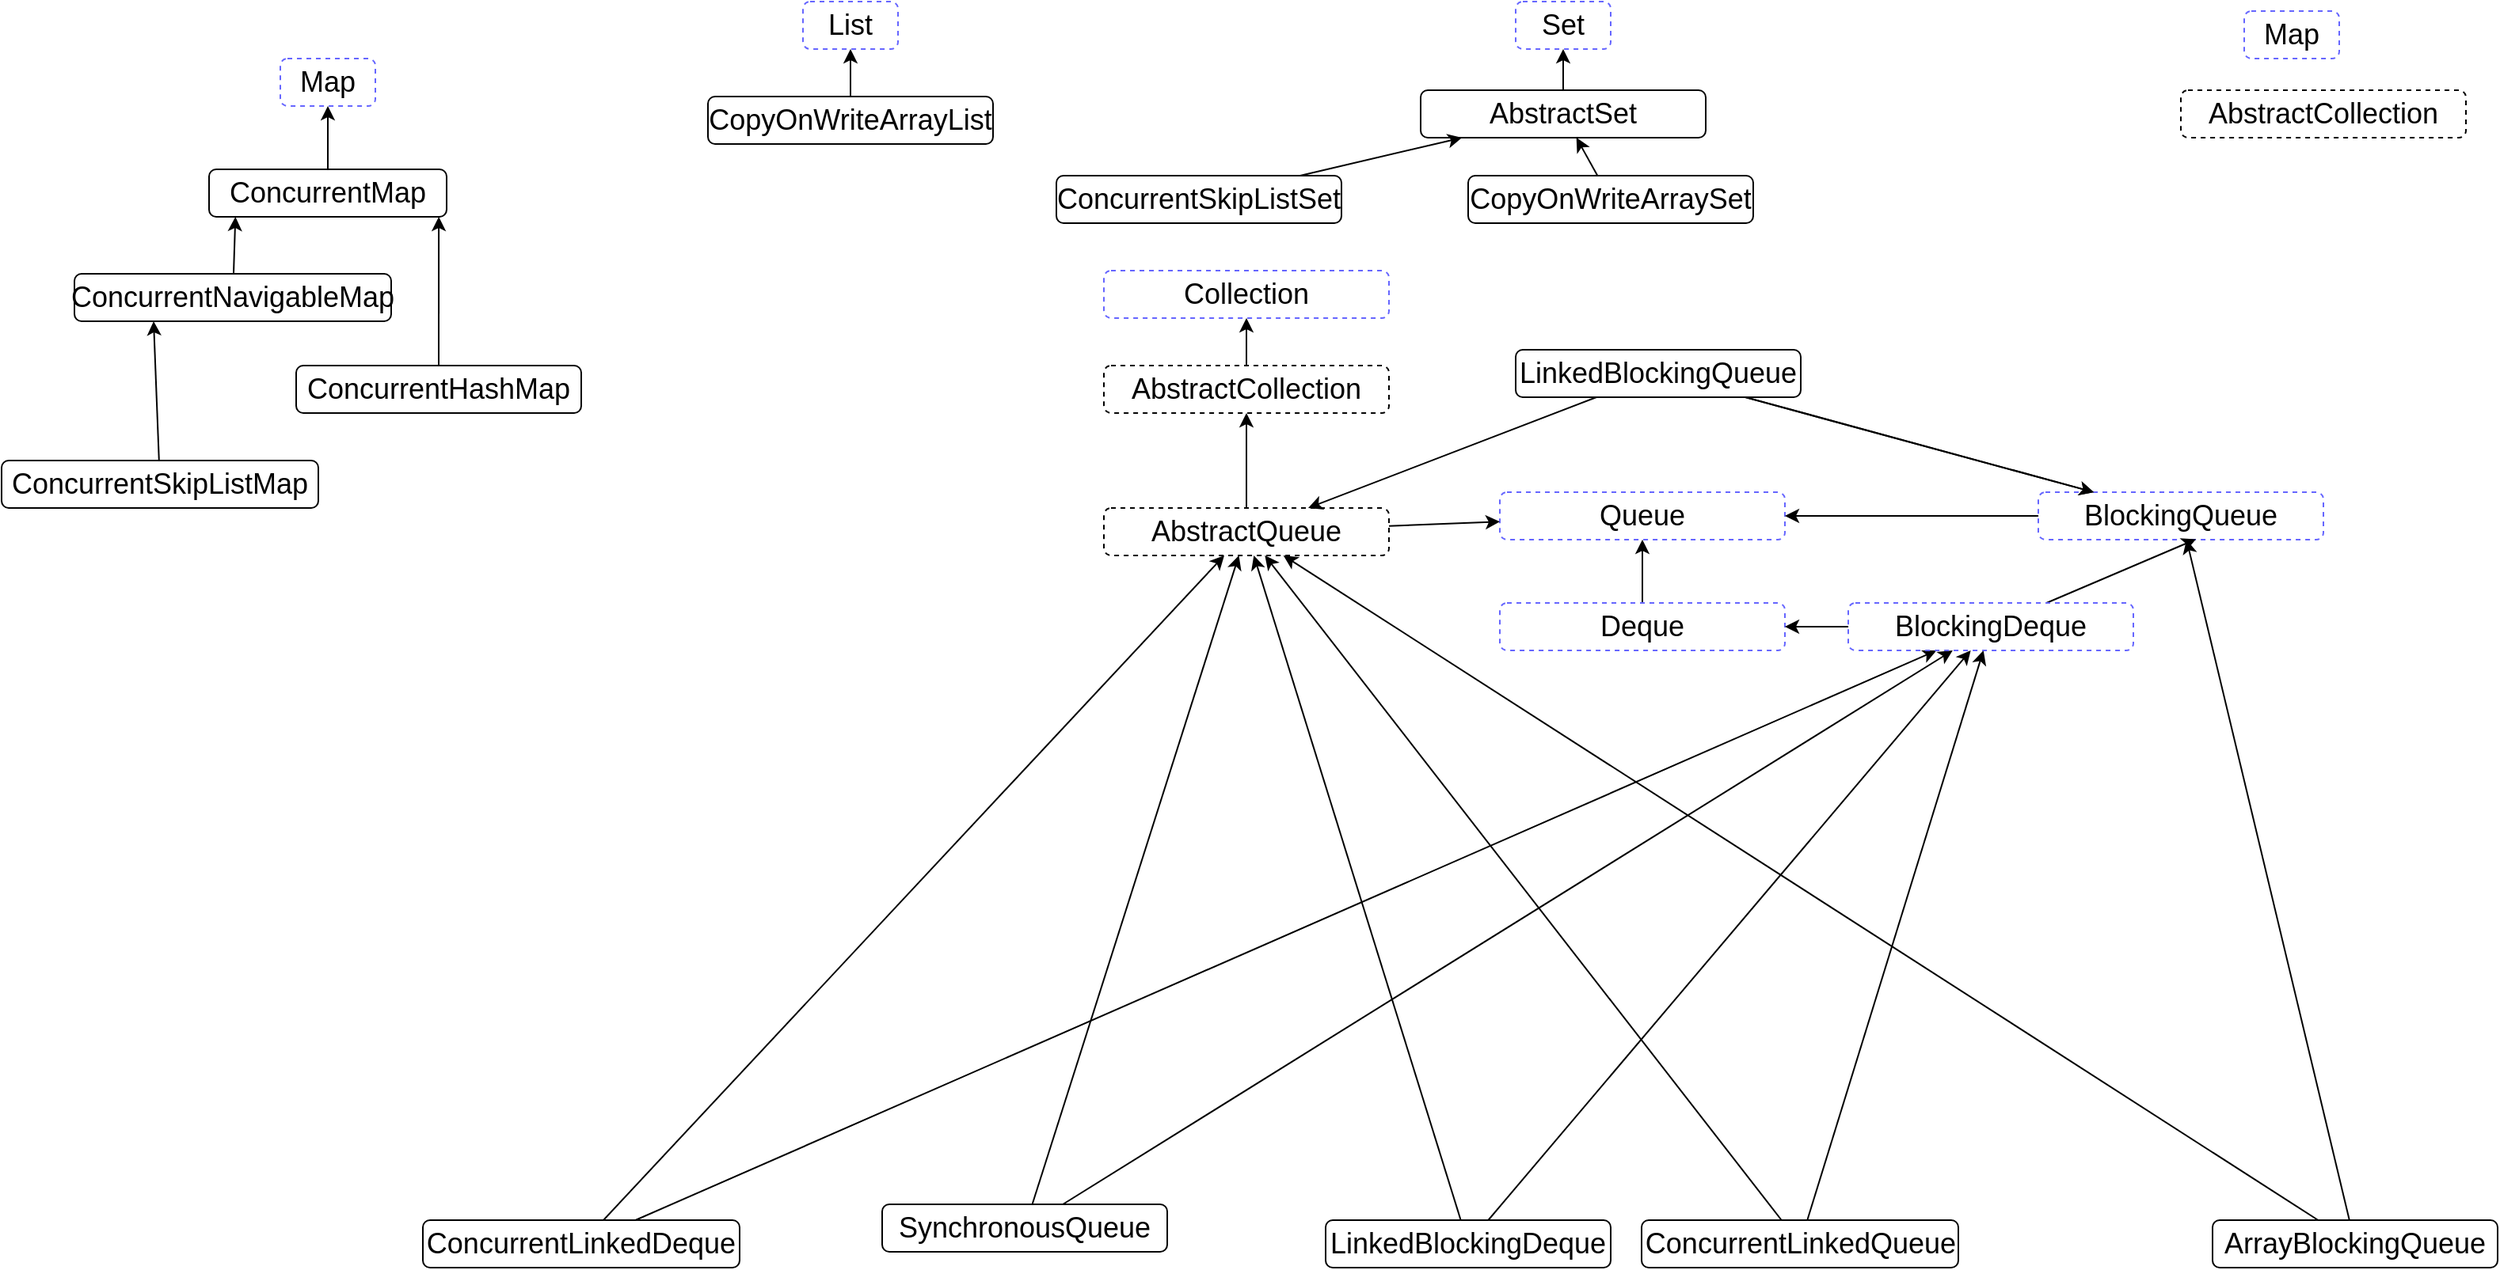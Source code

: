 <mxfile version="20.8.20" type="github">
  <diagram name="第 1 页" id="aYHBjUEOff3fImSK_q_Y">
    <mxGraphModel dx="1568" dy="584" grid="1" gridSize="10" guides="1" tooltips="1" connect="1" arrows="1" fold="1" page="1" pageScale="1" pageWidth="413" pageHeight="291" math="0" shadow="0">
      <root>
        <mxCell id="0" />
        <mxCell id="1" parent="0" />
        <mxCell id="oYAKj_EQ9goThP0TJi5V-1" value="Map" style="rounded=1;whiteSpace=wrap;html=1;fontSize=18;strokeColor=#6666FF;dashed=1;" vertex="1" parent="1">
          <mxGeometry x="-230" y="46" width="60" height="30" as="geometry" />
        </mxCell>
        <mxCell id="oYAKj_EQ9goThP0TJi5V-2" value="List" style="rounded=1;whiteSpace=wrap;html=1;fontSize=18;dashed=1;strokeColor=#6666FF;" vertex="1" parent="1">
          <mxGeometry x="100" y="10" width="60" height="30" as="geometry" />
        </mxCell>
        <mxCell id="oYAKj_EQ9goThP0TJi5V-3" value="Set" style="rounded=1;whiteSpace=wrap;html=1;fontSize=18;dashed=1;strokeColor=#6666FF;" vertex="1" parent="1">
          <mxGeometry x="550" y="10" width="60" height="30" as="geometry" />
        </mxCell>
        <mxCell id="oYAKj_EQ9goThP0TJi5V-24" style="rounded=0;orthogonalLoop=1;jettySize=auto;html=1;fontSize=18;" edge="1" parent="1" source="oYAKj_EQ9goThP0TJi5V-4" target="oYAKj_EQ9goThP0TJi5V-1">
          <mxGeometry relative="1" as="geometry" />
        </mxCell>
        <mxCell id="oYAKj_EQ9goThP0TJi5V-4" value="ConcurrentMap" style="rounded=1;whiteSpace=wrap;html=1;fontSize=18;" vertex="1" parent="1">
          <mxGeometry x="-275" y="116" width="150" height="30" as="geometry" />
        </mxCell>
        <mxCell id="oYAKj_EQ9goThP0TJi5V-32" value="" style="edgeStyle=none;rounded=0;orthogonalLoop=1;jettySize=auto;html=1;fontSize=18;" edge="1" parent="1" source="oYAKj_EQ9goThP0TJi5V-5" target="oYAKj_EQ9goThP0TJi5V-2">
          <mxGeometry relative="1" as="geometry" />
        </mxCell>
        <mxCell id="oYAKj_EQ9goThP0TJi5V-5" value="CopyOnWriteArrayList" style="rounded=1;whiteSpace=wrap;html=1;fontSize=18;" vertex="1" parent="1">
          <mxGeometry x="40" y="70" width="180" height="30" as="geometry" />
        </mxCell>
        <mxCell id="oYAKj_EQ9goThP0TJi5V-33" style="edgeStyle=none;rounded=0;orthogonalLoop=1;jettySize=auto;html=1;fontSize=18;" edge="1" parent="1" source="oYAKj_EQ9goThP0TJi5V-6" target="oYAKj_EQ9goThP0TJi5V-3">
          <mxGeometry relative="1" as="geometry" />
        </mxCell>
        <mxCell id="oYAKj_EQ9goThP0TJi5V-6" value="AbstractSet" style="rounded=1;whiteSpace=wrap;html=1;fontSize=18;" vertex="1" parent="1">
          <mxGeometry x="490" y="66" width="180" height="30" as="geometry" />
        </mxCell>
        <mxCell id="oYAKj_EQ9goThP0TJi5V-28" style="edgeStyle=none;rounded=0;orthogonalLoop=1;jettySize=auto;html=1;entryX=0.111;entryY=1;entryDx=0;entryDy=0;fontSize=18;entryPerimeter=0;" edge="1" parent="1" source="oYAKj_EQ9goThP0TJi5V-7" target="oYAKj_EQ9goThP0TJi5V-4">
          <mxGeometry relative="1" as="geometry" />
        </mxCell>
        <mxCell id="oYAKj_EQ9goThP0TJi5V-7" value="ConcurrentNavigableMap" style="rounded=1;whiteSpace=wrap;html=1;fontSize=18;" vertex="1" parent="1">
          <mxGeometry x="-360" y="182" width="200" height="30" as="geometry" />
        </mxCell>
        <mxCell id="oYAKj_EQ9goThP0TJi5V-34" style="edgeStyle=none;rounded=0;orthogonalLoop=1;jettySize=auto;html=1;fontSize=18;" edge="1" parent="1" source="oYAKj_EQ9goThP0TJi5V-8" target="oYAKj_EQ9goThP0TJi5V-6">
          <mxGeometry relative="1" as="geometry" />
        </mxCell>
        <mxCell id="oYAKj_EQ9goThP0TJi5V-8" value="ConcurrentSkipListSet" style="rounded=1;whiteSpace=wrap;html=1;fontSize=18;" vertex="1" parent="1">
          <mxGeometry x="260" y="120" width="180" height="30" as="geometry" />
        </mxCell>
        <mxCell id="oYAKj_EQ9goThP0TJi5V-35" style="edgeStyle=none;rounded=0;orthogonalLoop=1;jettySize=auto;html=1;fontSize=18;" edge="1" parent="1" source="oYAKj_EQ9goThP0TJi5V-9" target="oYAKj_EQ9goThP0TJi5V-6">
          <mxGeometry relative="1" as="geometry" />
        </mxCell>
        <mxCell id="oYAKj_EQ9goThP0TJi5V-9" value="CopyOnWriteArraySet" style="rounded=1;whiteSpace=wrap;html=1;fontSize=18;" vertex="1" parent="1">
          <mxGeometry x="520" y="120" width="180" height="30" as="geometry" />
        </mxCell>
        <mxCell id="oYAKj_EQ9goThP0TJi5V-31" style="edgeStyle=none;rounded=0;orthogonalLoop=1;jettySize=auto;html=1;entryX=0.967;entryY=1;entryDx=0;entryDy=0;entryPerimeter=0;fontSize=18;" edge="1" parent="1" source="oYAKj_EQ9goThP0TJi5V-10" target="oYAKj_EQ9goThP0TJi5V-4">
          <mxGeometry relative="1" as="geometry" />
        </mxCell>
        <mxCell id="oYAKj_EQ9goThP0TJi5V-10" value="ConcurrentHashMap" style="rounded=1;whiteSpace=wrap;html=1;fontSize=18;shadow=0;glass=0;imageWidth=24;" vertex="1" parent="1">
          <mxGeometry x="-220" y="240" width="180" height="30" as="geometry" />
        </mxCell>
        <mxCell id="oYAKj_EQ9goThP0TJi5V-11" value="Collection" style="rounded=1;whiteSpace=wrap;html=1;fontSize=18;dashed=1;strokeColor=#6666FF;" vertex="1" parent="1">
          <mxGeometry x="290" y="180" width="180" height="30" as="geometry" />
        </mxCell>
        <mxCell id="oYAKj_EQ9goThP0TJi5V-12" value="Queue" style="rounded=1;whiteSpace=wrap;html=1;fontSize=18;dashed=1;strokeColor=#6666FF;" vertex="1" parent="1">
          <mxGeometry x="540" y="320" width="180" height="30" as="geometry" />
        </mxCell>
        <mxCell id="oYAKj_EQ9goThP0TJi5V-40" style="edgeStyle=none;rounded=0;orthogonalLoop=1;jettySize=auto;html=1;fontSize=18;" edge="1" parent="1" source="oYAKj_EQ9goThP0TJi5V-13" target="oYAKj_EQ9goThP0TJi5V-12">
          <mxGeometry relative="1" as="geometry" />
        </mxCell>
        <mxCell id="oYAKj_EQ9goThP0TJi5V-13" value="BlockingQueue" style="rounded=1;whiteSpace=wrap;html=1;fontSize=18;dashed=1;strokeColor=#6666FF;" vertex="1" parent="1">
          <mxGeometry x="880" y="320" width="180" height="30" as="geometry" />
        </mxCell>
        <mxCell id="oYAKj_EQ9goThP0TJi5V-37" style="edgeStyle=none;rounded=0;orthogonalLoop=1;jettySize=auto;html=1;fontSize=18;" edge="1" parent="1" source="oYAKj_EQ9goThP0TJi5V-14" target="oYAKj_EQ9goThP0TJi5V-15">
          <mxGeometry relative="1" as="geometry" />
        </mxCell>
        <mxCell id="oYAKj_EQ9goThP0TJi5V-51" style="edgeStyle=none;rounded=0;orthogonalLoop=1;jettySize=auto;html=1;fontSize=18;" edge="1" parent="1" source="oYAKj_EQ9goThP0TJi5V-14" target="oYAKj_EQ9goThP0TJi5V-12">
          <mxGeometry relative="1" as="geometry" />
        </mxCell>
        <mxCell id="oYAKj_EQ9goThP0TJi5V-14" value="AbstractQueue" style="rounded=1;whiteSpace=wrap;html=1;fontSize=18;dashed=1;" vertex="1" parent="1">
          <mxGeometry x="290" y="330" width="180" height="30" as="geometry" />
        </mxCell>
        <mxCell id="oYAKj_EQ9goThP0TJi5V-36" style="edgeStyle=none;rounded=0;orthogonalLoop=1;jettySize=auto;html=1;fontSize=18;" edge="1" parent="1" source="oYAKj_EQ9goThP0TJi5V-15" target="oYAKj_EQ9goThP0TJi5V-11">
          <mxGeometry relative="1" as="geometry" />
        </mxCell>
        <mxCell id="oYAKj_EQ9goThP0TJi5V-15" value="AbstractCollection" style="rounded=1;whiteSpace=wrap;html=1;fontSize=18;dashed=1;" vertex="1" parent="1">
          <mxGeometry x="290" y="240" width="180" height="30" as="geometry" />
        </mxCell>
        <mxCell id="oYAKj_EQ9goThP0TJi5V-43" style="edgeStyle=none;rounded=0;orthogonalLoop=1;jettySize=auto;html=1;fontSize=18;" edge="1" parent="1" source="oYAKj_EQ9goThP0TJi5V-16" target="oYAKj_EQ9goThP0TJi5V-13">
          <mxGeometry relative="1" as="geometry" />
        </mxCell>
        <mxCell id="oYAKj_EQ9goThP0TJi5V-52" style="edgeStyle=none;rounded=0;orthogonalLoop=1;jettySize=auto;html=1;fontSize=18;" edge="1" parent="1" source="oYAKj_EQ9goThP0TJi5V-16" target="oYAKj_EQ9goThP0TJi5V-14">
          <mxGeometry relative="1" as="geometry" />
        </mxCell>
        <mxCell id="oYAKj_EQ9goThP0TJi5V-16" value="ArrayBlockingQueue" style="rounded=1;whiteSpace=wrap;html=1;fontSize=18;" vertex="1" parent="1">
          <mxGeometry x="990" y="780" width="180" height="30" as="geometry" />
        </mxCell>
        <mxCell id="oYAKj_EQ9goThP0TJi5V-44" style="edgeStyle=none;rounded=0;orthogonalLoop=1;jettySize=auto;html=1;fontSize=18;startArrow=none;" edge="1" parent="1" source="oYAKj_EQ9goThP0TJi5V-21" target="oYAKj_EQ9goThP0TJi5V-13">
          <mxGeometry relative="1" as="geometry" />
        </mxCell>
        <mxCell id="oYAKj_EQ9goThP0TJi5V-46" style="edgeStyle=none;rounded=0;orthogonalLoop=1;jettySize=auto;html=1;fontSize=18;" edge="1" parent="1" source="oYAKj_EQ9goThP0TJi5V-17" target="oYAKj_EQ9goThP0TJi5V-14">
          <mxGeometry relative="1" as="geometry" />
        </mxCell>
        <mxCell id="oYAKj_EQ9goThP0TJi5V-55" style="edgeStyle=none;rounded=0;orthogonalLoop=1;jettySize=auto;html=1;fontSize=18;" edge="1" parent="1" source="oYAKj_EQ9goThP0TJi5V-17" target="oYAKj_EQ9goThP0TJi5V-23">
          <mxGeometry relative="1" as="geometry" />
        </mxCell>
        <mxCell id="oYAKj_EQ9goThP0TJi5V-17" value="SynchronousQueue" style="rounded=1;whiteSpace=wrap;html=1;fontSize=18;" vertex="1" parent="1">
          <mxGeometry x="150" y="770" width="180" height="30" as="geometry" />
        </mxCell>
        <mxCell id="oYAKj_EQ9goThP0TJi5V-47" style="edgeStyle=none;rounded=0;orthogonalLoop=1;jettySize=auto;html=1;fontSize=18;" edge="1" parent="1" source="oYAKj_EQ9goThP0TJi5V-18" target="oYAKj_EQ9goThP0TJi5V-14">
          <mxGeometry relative="1" as="geometry" />
        </mxCell>
        <mxCell id="oYAKj_EQ9goThP0TJi5V-53" style="edgeStyle=none;rounded=0;orthogonalLoop=1;jettySize=auto;html=1;fontSize=18;" edge="1" parent="1" source="oYAKj_EQ9goThP0TJi5V-18" target="oYAKj_EQ9goThP0TJi5V-23">
          <mxGeometry relative="1" as="geometry" />
        </mxCell>
        <mxCell id="oYAKj_EQ9goThP0TJi5V-18" value="LinkedBlockingDeque" style="rounded=1;whiteSpace=wrap;html=1;fontSize=18;" vertex="1" parent="1">
          <mxGeometry x="430" y="780" width="180" height="30" as="geometry" />
        </mxCell>
        <mxCell id="oYAKj_EQ9goThP0TJi5V-48" style="edgeStyle=none;rounded=0;orthogonalLoop=1;jettySize=auto;html=1;fontSize=18;" edge="1" parent="1" source="oYAKj_EQ9goThP0TJi5V-19" target="oYAKj_EQ9goThP0TJi5V-14">
          <mxGeometry relative="1" as="geometry" />
        </mxCell>
        <mxCell id="oYAKj_EQ9goThP0TJi5V-49" style="edgeStyle=none;rounded=0;orthogonalLoop=1;jettySize=auto;html=1;fontSize=18;" edge="1" parent="1" source="oYAKj_EQ9goThP0TJi5V-19" target="oYAKj_EQ9goThP0TJi5V-23">
          <mxGeometry relative="1" as="geometry" />
        </mxCell>
        <mxCell id="oYAKj_EQ9goThP0TJi5V-19" value="ConcurrentLinkedDeque" style="rounded=1;whiteSpace=wrap;html=1;fontSize=18;" vertex="1" parent="1">
          <mxGeometry x="-140" y="780" width="200" height="30" as="geometry" />
        </mxCell>
        <mxCell id="oYAKj_EQ9goThP0TJi5V-38" style="edgeStyle=none;rounded=0;orthogonalLoop=1;jettySize=auto;html=1;fontSize=18;" edge="1" parent="1" source="oYAKj_EQ9goThP0TJi5V-20" target="oYAKj_EQ9goThP0TJi5V-12">
          <mxGeometry relative="1" as="geometry" />
        </mxCell>
        <mxCell id="oYAKj_EQ9goThP0TJi5V-20" value="Deque" style="rounded=1;whiteSpace=wrap;html=1;fontSize=18;dashed=1;strokeColor=#6666FF;" vertex="1" parent="1">
          <mxGeometry x="540" y="390" width="180" height="30" as="geometry" />
        </mxCell>
        <mxCell id="oYAKj_EQ9goThP0TJi5V-41" style="edgeStyle=none;rounded=0;orthogonalLoop=1;jettySize=auto;html=1;fontSize=18;" edge="1" parent="1" source="oYAKj_EQ9goThP0TJi5V-21" target="oYAKj_EQ9goThP0TJi5V-14">
          <mxGeometry relative="1" as="geometry" />
        </mxCell>
        <mxCell id="oYAKj_EQ9goThP0TJi5V-42" style="edgeStyle=none;rounded=0;orthogonalLoop=1;jettySize=auto;html=1;fontSize=18;" edge="1" parent="1" source="oYAKj_EQ9goThP0TJi5V-21" target="oYAKj_EQ9goThP0TJi5V-13">
          <mxGeometry relative="1" as="geometry" />
        </mxCell>
        <mxCell id="oYAKj_EQ9goThP0TJi5V-45" style="edgeStyle=none;rounded=0;orthogonalLoop=1;jettySize=auto;html=1;fontSize=18;" edge="1" parent="1" source="oYAKj_EQ9goThP0TJi5V-22" target="oYAKj_EQ9goThP0TJi5V-14">
          <mxGeometry relative="1" as="geometry" />
        </mxCell>
        <mxCell id="oYAKj_EQ9goThP0TJi5V-56" style="edgeStyle=none;rounded=0;orthogonalLoop=1;jettySize=auto;html=1;fontSize=18;" edge="1" parent="1" source="oYAKj_EQ9goThP0TJi5V-22" target="oYAKj_EQ9goThP0TJi5V-23">
          <mxGeometry relative="1" as="geometry" />
        </mxCell>
        <mxCell id="oYAKj_EQ9goThP0TJi5V-22" value="ConcurrentLinkedQueue" style="rounded=1;whiteSpace=wrap;html=1;fontSize=18;" vertex="1" parent="1">
          <mxGeometry x="629.5" y="780" width="200" height="30" as="geometry" />
        </mxCell>
        <mxCell id="oYAKj_EQ9goThP0TJi5V-39" style="edgeStyle=none;rounded=0;orthogonalLoop=1;jettySize=auto;html=1;fontSize=18;" edge="1" parent="1" source="oYAKj_EQ9goThP0TJi5V-23" target="oYAKj_EQ9goThP0TJi5V-20">
          <mxGeometry relative="1" as="geometry" />
        </mxCell>
        <mxCell id="oYAKj_EQ9goThP0TJi5V-58" style="edgeStyle=none;rounded=0;orthogonalLoop=1;jettySize=auto;html=1;entryX=0.553;entryY=0.992;entryDx=0;entryDy=0;entryPerimeter=0;fontSize=18;" edge="1" parent="1" source="oYAKj_EQ9goThP0TJi5V-23" target="oYAKj_EQ9goThP0TJi5V-13">
          <mxGeometry relative="1" as="geometry" />
        </mxCell>
        <mxCell id="oYAKj_EQ9goThP0TJi5V-23" value="BlockingDeque" style="rounded=1;whiteSpace=wrap;html=1;fontSize=18;dashed=1;strokeColor=#6666FF;" vertex="1" parent="1">
          <mxGeometry x="760" y="390" width="180" height="30" as="geometry" />
        </mxCell>
        <mxCell id="oYAKj_EQ9goThP0TJi5V-25" value="Map" style="rounded=1;whiteSpace=wrap;html=1;fontSize=18;strokeColor=#6666FF;dashed=1;" vertex="1" parent="1">
          <mxGeometry x="1010" y="16" width="60" height="30" as="geometry" />
        </mxCell>
        <mxCell id="oYAKj_EQ9goThP0TJi5V-27" value="AbstractCollection" style="rounded=1;whiteSpace=wrap;html=1;fontSize=18;dashed=1;" vertex="1" parent="1">
          <mxGeometry x="970" y="66" width="180" height="30" as="geometry" />
        </mxCell>
        <mxCell id="oYAKj_EQ9goThP0TJi5V-30" style="edgeStyle=none;rounded=0;orthogonalLoop=1;jettySize=auto;html=1;entryX=0.25;entryY=1;entryDx=0;entryDy=0;fontSize=18;" edge="1" parent="1" source="oYAKj_EQ9goThP0TJi5V-29" target="oYAKj_EQ9goThP0TJi5V-7">
          <mxGeometry relative="1" as="geometry" />
        </mxCell>
        <mxCell id="oYAKj_EQ9goThP0TJi5V-29" value="ConcurrentSkipListMap" style="rounded=1;whiteSpace=wrap;html=1;fontSize=18;" vertex="1" parent="1">
          <mxGeometry x="-406" y="300" width="200" height="30" as="geometry" />
        </mxCell>
        <mxCell id="oYAKj_EQ9goThP0TJi5V-21" value="LinkedBlockingQueue" style="rounded=1;whiteSpace=wrap;html=1;fontSize=18;" vertex="1" parent="1">
          <mxGeometry x="550" y="230" width="180" height="30" as="geometry" />
        </mxCell>
        <mxCell id="oYAKj_EQ9goThP0TJi5V-57" style="edgeStyle=none;rounded=0;orthogonalLoop=1;jettySize=auto;html=1;exitX=0.5;exitY=1;exitDx=0;exitDy=0;fontSize=18;" edge="1" parent="1" source="oYAKj_EQ9goThP0TJi5V-21" target="oYAKj_EQ9goThP0TJi5V-21">
          <mxGeometry relative="1" as="geometry" />
        </mxCell>
      </root>
    </mxGraphModel>
  </diagram>
</mxfile>
